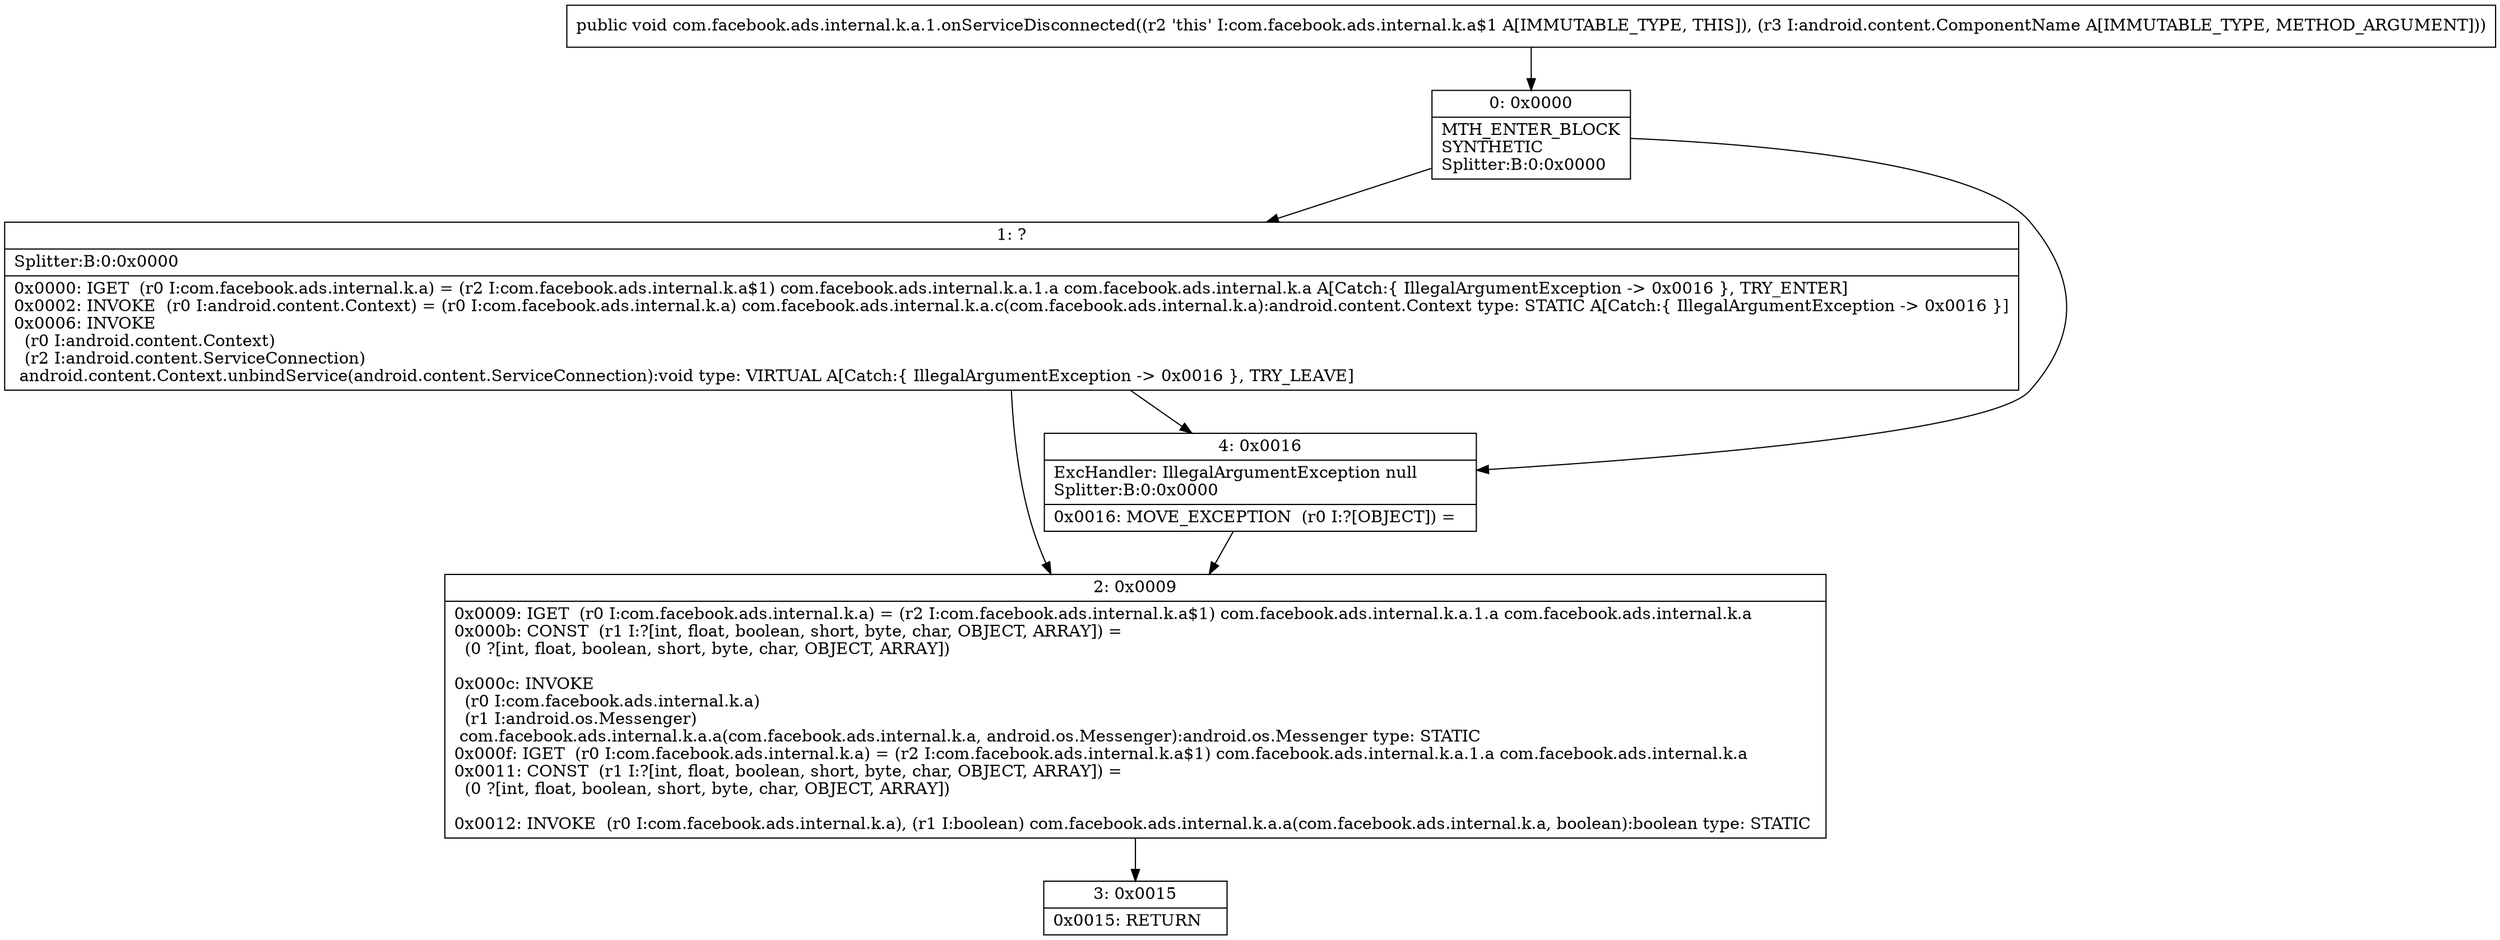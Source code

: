 digraph "CFG forcom.facebook.ads.internal.k.a.1.onServiceDisconnected(Landroid\/content\/ComponentName;)V" {
Node_0 [shape=record,label="{0\:\ 0x0000|MTH_ENTER_BLOCK\lSYNTHETIC\lSplitter:B:0:0x0000\l}"];
Node_1 [shape=record,label="{1\:\ ?|Splitter:B:0:0x0000\l|0x0000: IGET  (r0 I:com.facebook.ads.internal.k.a) = (r2 I:com.facebook.ads.internal.k.a$1) com.facebook.ads.internal.k.a.1.a com.facebook.ads.internal.k.a A[Catch:\{ IllegalArgumentException \-\> 0x0016 \}, TRY_ENTER]\l0x0002: INVOKE  (r0 I:android.content.Context) = (r0 I:com.facebook.ads.internal.k.a) com.facebook.ads.internal.k.a.c(com.facebook.ads.internal.k.a):android.content.Context type: STATIC A[Catch:\{ IllegalArgumentException \-\> 0x0016 \}]\l0x0006: INVOKE  \l  (r0 I:android.content.Context)\l  (r2 I:android.content.ServiceConnection)\l android.content.Context.unbindService(android.content.ServiceConnection):void type: VIRTUAL A[Catch:\{ IllegalArgumentException \-\> 0x0016 \}, TRY_LEAVE]\l}"];
Node_2 [shape=record,label="{2\:\ 0x0009|0x0009: IGET  (r0 I:com.facebook.ads.internal.k.a) = (r2 I:com.facebook.ads.internal.k.a$1) com.facebook.ads.internal.k.a.1.a com.facebook.ads.internal.k.a \l0x000b: CONST  (r1 I:?[int, float, boolean, short, byte, char, OBJECT, ARRAY]) = \l  (0 ?[int, float, boolean, short, byte, char, OBJECT, ARRAY])\l \l0x000c: INVOKE  \l  (r0 I:com.facebook.ads.internal.k.a)\l  (r1 I:android.os.Messenger)\l com.facebook.ads.internal.k.a.a(com.facebook.ads.internal.k.a, android.os.Messenger):android.os.Messenger type: STATIC \l0x000f: IGET  (r0 I:com.facebook.ads.internal.k.a) = (r2 I:com.facebook.ads.internal.k.a$1) com.facebook.ads.internal.k.a.1.a com.facebook.ads.internal.k.a \l0x0011: CONST  (r1 I:?[int, float, boolean, short, byte, char, OBJECT, ARRAY]) = \l  (0 ?[int, float, boolean, short, byte, char, OBJECT, ARRAY])\l \l0x0012: INVOKE  (r0 I:com.facebook.ads.internal.k.a), (r1 I:boolean) com.facebook.ads.internal.k.a.a(com.facebook.ads.internal.k.a, boolean):boolean type: STATIC \l}"];
Node_3 [shape=record,label="{3\:\ 0x0015|0x0015: RETURN   \l}"];
Node_4 [shape=record,label="{4\:\ 0x0016|ExcHandler: IllegalArgumentException null\lSplitter:B:0:0x0000\l|0x0016: MOVE_EXCEPTION  (r0 I:?[OBJECT]) =  \l}"];
MethodNode[shape=record,label="{public void com.facebook.ads.internal.k.a.1.onServiceDisconnected((r2 'this' I:com.facebook.ads.internal.k.a$1 A[IMMUTABLE_TYPE, THIS]), (r3 I:android.content.ComponentName A[IMMUTABLE_TYPE, METHOD_ARGUMENT])) }"];
MethodNode -> Node_0;
Node_0 -> Node_1;
Node_0 -> Node_4;
Node_1 -> Node_2;
Node_1 -> Node_4;
Node_2 -> Node_3;
Node_4 -> Node_2;
}

